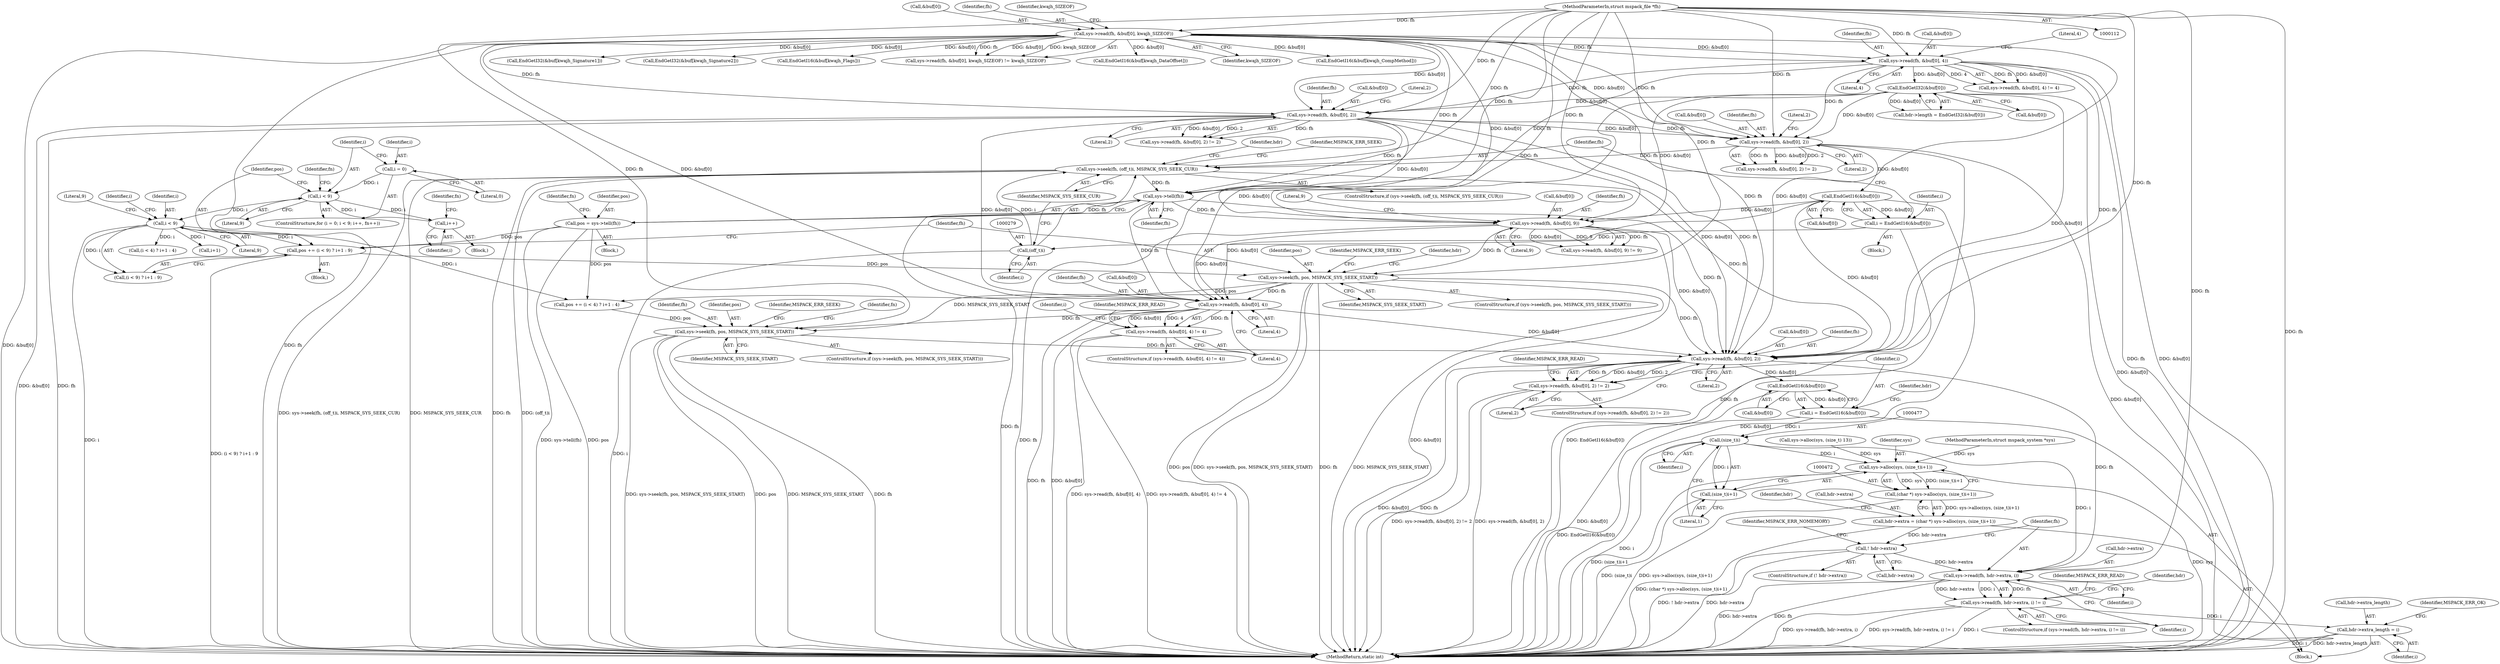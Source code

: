 digraph "1_libmspack_0b0ef9344255ff5acfac6b7af09198ac9c9756c8@pointer" {
"1000389" [label="(Call,sys->read(fh, &buf[0], 4))"];
"1000369" [label="(Call,sys->seek(fh, pos, MSPACK_SYS_SEEK_START))"];
"1000327" [label="(Call,sys->read(fh, &buf[0], 9))"];
"1000296" [label="(Call,sys->tell(fh))"];
"1000211" [label="(Call,sys->read(fh, &buf[0], 4))"];
"1000121" [label="(Call,sys->read(fh, &buf[0], kwajh_SIZEOF))"];
"1000114" [label="(MethodParameterIn,struct mspack_file *fh)"];
"1000239" [label="(Call,sys->read(fh, &buf[0], 2))"];
"1000225" [label="(Call,EndGetI32(&buf[0]))"];
"1000276" [label="(Call,sys->seek(fh, (off_t)i, MSPACK_SYS_SEEK_CUR))"];
"1000258" [label="(Call,sys->read(fh, &buf[0], 2))"];
"1000278" [label="(Call,(off_t)i)"];
"1000268" [label="(Call,i = EndGetI16(&buf[0]))"];
"1000270" [label="(Call,EndGetI16(&buf[0]))"];
"1000358" [label="(Call,pos += (i < 9) ? i+1 : 9)"];
"1000361" [label="(Call,i < 9)"];
"1000341" [label="(Call,i < 9)"];
"1000338" [label="(Call,i = 0)"];
"1000345" [label="(Call,i++)"];
"1000294" [label="(Call,pos = sys->tell(fh))"];
"1000388" [label="(Call,sys->read(fh, &buf[0], 4) != 4)"];
"1000431" [label="(Call,sys->seek(fh, pos, MSPACK_SYS_SEEK_START))"];
"1000450" [label="(Call,sys->read(fh, &buf[0], 2))"];
"1000449" [label="(Call,sys->read(fh, &buf[0], 2) != 2)"];
"1000462" [label="(Call,EndGetI16(&buf[0]))"];
"1000460" [label="(Call,i = EndGetI16(&buf[0]))"];
"1000476" [label="(Call,(size_t)i)"];
"1000473" [label="(Call,sys->alloc(sys, (size_t)i+1))"];
"1000471" [label="(Call,(char *) sys->alloc(sys, (size_t)i+1))"];
"1000467" [label="(Call,hdr->extra = (char *) sys->alloc(sys, (size_t)i+1))"];
"1000481" [label="(Call,! hdr->extra)"];
"1000489" [label="(Call,sys->read(fh, hdr->extra, i))"];
"1000488" [label="(Call,sys->read(fh, hdr->extra, i) != i)"];
"1000505" [label="(Call,hdr->extra_length = i)"];
"1000475" [label="(Call,(size_t)i+1)"];
"1000292" [label="(Block,)"];
"1000509" [label="(Identifier,i)"];
"1000326" [label="(Call,sys->read(fh, &buf[0], 9) != 9)"];
"1000467" [label="(Call,hdr->extra = (char *) sys->alloc(sys, (size_t)i+1))"];
"1000486" [label="(Identifier,MSPACK_ERR_NOMEMORY)"];
"1000128" [label="(Identifier,kwajh_SIZEOF)"];
"1000462" [label="(Call,EndGetI16(&buf[0]))"];
"1000258" [label="(Call,sys->read(fh, &buf[0], 2))"];
"1000362" [label="(Identifier,i)"];
"1000257" [label="(Call,sys->read(fh, &buf[0], 2) != 2)"];
"1000422" [label="(Call,(i < 4) ? i+1 : 4)"];
"1000212" [label="(Identifier,fh)"];
"1000137" [label="(Call,EndGetI32(&buf[kwajh_Signature1]))"];
"1000270" [label="(Call,EndGetI16(&buf[0]))"];
"1000487" [label="(ControlStructure,if (sys->read(fh, hdr->extra, i) != i))"];
"1000277" [label="(Identifier,fh)"];
"1000213" [label="(Call,&buf[0])"];
"1000505" [label="(Call,hdr->extra_length = i)"];
"1000210" [label="(Call,sys->read(fh, &buf[0], 4) != 4)"];
"1000468" [label="(Call,hdr->extra)"];
"1000271" [label="(Call,&buf[0])"];
"1000479" [label="(Literal,1)"];
"1000494" [label="(Identifier,i)"];
"1000390" [label="(Identifier,fh)"];
"1000346" [label="(Identifier,i)"];
"1000460" [label="(Call,i = EndGetI16(&buf[0]))"];
"1000211" [label="(Call,sys->read(fh, &buf[0], 4))"];
"1000146" [label="(Call,EndGetI32(&buf[kwajh_Signature2]))"];
"1000511" [label="(Identifier,MSPACK_ERR_OK)"];
"1000217" [label="(Literal,4)"];
"1000240" [label="(Identifier,fh)"];
"1000461" [label="(Identifier,i)"];
"1000344" [label="(Block,)"];
"1000265" [label="(Literal,2)"];
"1000275" [label="(ControlStructure,if (sys->seek(fh, (off_t)i, MSPACK_SYS_SEEK_CUR)))"];
"1000241" [label="(Call,&buf[0])"];
"1000463" [label="(Call,&buf[0])"];
"1000114" [label="(MethodParameterIn,struct mspack_file *fh)"];
"1000447" [label="(Block,)"];
"1000431" [label="(Call,sys->seek(fh, pos, MSPACK_SYS_SEEK_START))"];
"1000395" [label="(Literal,4)"];
"1000328" [label="(Identifier,fh)"];
"1000123" [label="(Call,&buf[0])"];
"1000456" [label="(Literal,2)"];
"1000512" [label="(MethodReturn,static int)"];
"1000287" [label="(Identifier,hdr)"];
"1000495" [label="(Identifier,i)"];
"1000401" [label="(Identifier,i)"];
"1000473" [label="(Call,sys->alloc(sys, (size_t)i+1))"];
"1000334" [label="(Literal,9)"];
"1000177" [label="(Call,EndGetI16(&buf[kwajh_Flags]))"];
"1000367" [label="(Literal,9)"];
"1000297" [label="(Identifier,fh)"];
"1000371" [label="(Identifier,pos)"];
"1000398" [label="(Identifier,MSPACK_ERR_READ)"];
"1000483" [label="(Identifier,hdr)"];
"1000340" [label="(Literal,0)"];
"1000120" [label="(Call,sys->read(fh, &buf[0], kwajh_SIZEOF) != kwajh_SIZEOF)"];
"1000432" [label="(Identifier,fh)"];
"1000457" [label="(Literal,2)"];
"1000264" [label="(Literal,2)"];
"1000488" [label="(Call,sys->read(fh, hdr->extra, i) != i)"];
"1000245" [label="(Literal,2)"];
"1000452" [label="(Call,&buf[0])"];
"1000341" [label="(Call,i < 9)"];
"1000489" [label="(Call,sys->read(fh, hdr->extra, i))"];
"1000433" [label="(Identifier,pos)"];
"1000168" [label="(Call,EndGetI16(&buf[kwajh_DataOffset]))"];
"1000451" [label="(Identifier,fh)"];
"1000365" [label="(Identifier,i)"];
"1000226" [label="(Call,&buf[0])"];
"1000343" [label="(Literal,9)"];
"1000260" [label="(Call,&buf[0])"];
"1000361" [label="(Call,i < 9)"];
"1000378" [label="(Identifier,hdr)"];
"1000296" [label="(Call,sys->tell(fh))"];
"1000436" [label="(Identifier,MSPACK_ERR_SEEK)"];
"1000348" [label="(Identifier,fn)"];
"1000387" [label="(ControlStructure,if (sys->read(fh, &buf[0], 4) != 4))"];
"1000482" [label="(Call,hdr->extra)"];
"1000497" [label="(Identifier,MSPACK_ERR_READ)"];
"1000370" [label="(Identifier,fh)"];
"1000490" [label="(Identifier,fh)"];
"1000345" [label="(Call,i++)"];
"1000475" [label="(Call,(size_t)i+1)"];
"1000122" [label="(Identifier,fh)"];
"1000491" [label="(Call,hdr->extra)"];
"1000281" [label="(Identifier,MSPACK_SYS_SEEK_CUR)"];
"1000294" [label="(Call,pos = sys->tell(fh))"];
"1000360" [label="(Call,(i < 9) ? i+1 : 9)"];
"1000372" [label="(Identifier,MSPACK_SYS_SEEK_START)"];
"1000448" [label="(ControlStructure,if (sys->read(fh, &buf[0], 2) != 2))"];
"1000303" [label="(Call,sys->alloc(sys, (size_t) 13))"];
"1000359" [label="(Identifier,pos)"];
"1000474" [label="(Identifier,sys)"];
"1000480" [label="(ControlStructure,if (! hdr->extra))"];
"1000337" [label="(ControlStructure,for (i = 0; i < 9; i++, fn++))"];
"1000449" [label="(Call,sys->read(fh, &buf[0], 2) != 2)"];
"1000300" [label="(Identifier,fn)"];
"1000127" [label="(Identifier,kwajh_SIZEOF)"];
"1000476" [label="(Call,(size_t)i)"];
"1000269" [label="(Identifier,i)"];
"1000329" [label="(Call,&buf[0])"];
"1000338" [label="(Call,i = 0)"];
"1000268" [label="(Call,i = EndGetI16(&buf[0]))"];
"1000358" [label="(Call,pos += (i < 9) ? i+1 : 9)"];
"1000283" [label="(Identifier,MSPACK_ERR_SEEK)"];
"1000368" [label="(ControlStructure,if (sys->seek(fh, pos, MSPACK_SYS_SEEK_START)))"];
"1000280" [label="(Identifier,i)"];
"1000420" [label="(Call,pos += (i < 4) ? i+1 : 4)"];
"1000276" [label="(Call,sys->seek(fh, (off_t)i, MSPACK_SYS_SEEK_CUR))"];
"1000259" [label="(Identifier,fh)"];
"1000389" [label="(Call,sys->read(fh, &buf[0], 4))"];
"1000121" [label="(Call,sys->read(fh, &buf[0], kwajh_SIZEOF))"];
"1000342" [label="(Identifier,i)"];
"1000324" [label="(Block,)"];
"1000369" [label="(Call,sys->seek(fh, pos, MSPACK_SYS_SEEK_START))"];
"1000364" [label="(Call,i+1)"];
"1000327" [label="(Call,sys->read(fh, &buf[0], 9))"];
"1000278" [label="(Call,(off_t)i)"];
"1000439" [label="(Identifier,fn)"];
"1000481" [label="(Call,! hdr->extra)"];
"1000388" [label="(Call,sys->read(fh, &buf[0], 4) != 4)"];
"1000374" [label="(Identifier,MSPACK_ERR_SEEK)"];
"1000221" [label="(Call,hdr->length = EndGetI32(&buf[0]))"];
"1000246" [label="(Literal,2)"];
"1000478" [label="(Identifier,i)"];
"1000225" [label="(Call,EndGetI32(&buf[0]))"];
"1000295" [label="(Identifier,pos)"];
"1000113" [label="(MethodParameterIn,struct mspack_system *sys)"];
"1000471" [label="(Call,(char *) sys->alloc(sys, (size_t)i+1))"];
"1000353" [label="(Identifier,fn)"];
"1000391" [label="(Call,&buf[0])"];
"1000501" [label="(Identifier,hdr)"];
"1000396" [label="(Literal,4)"];
"1000159" [label="(Call,EndGetI16(&buf[kwajh_CompMethod]))"];
"1000506" [label="(Call,hdr->extra_length)"];
"1000255" [label="(Block,)"];
"1000238" [label="(Call,sys->read(fh, &buf[0], 2) != 2)"];
"1000434" [label="(Identifier,MSPACK_SYS_SEEK_START)"];
"1000450" [label="(Call,sys->read(fh, &buf[0], 2))"];
"1000430" [label="(ControlStructure,if (sys->seek(fh, pos, MSPACK_SYS_SEEK_START)))"];
"1000469" [label="(Identifier,hdr)"];
"1000333" [label="(Literal,9)"];
"1000218" [label="(Literal,4)"];
"1000339" [label="(Identifier,i)"];
"1000459" [label="(Identifier,MSPACK_ERR_READ)"];
"1000363" [label="(Literal,9)"];
"1000239" [label="(Call,sys->read(fh, &buf[0], 2))"];
"1000389" -> "1000388"  [label="AST: "];
"1000389" -> "1000395"  [label="CFG: "];
"1000390" -> "1000389"  [label="AST: "];
"1000391" -> "1000389"  [label="AST: "];
"1000395" -> "1000389"  [label="AST: "];
"1000396" -> "1000389"  [label="CFG: "];
"1000389" -> "1000512"  [label="DDG: fh"];
"1000389" -> "1000512"  [label="DDG: &buf[0]"];
"1000389" -> "1000388"  [label="DDG: fh"];
"1000389" -> "1000388"  [label="DDG: &buf[0]"];
"1000389" -> "1000388"  [label="DDG: 4"];
"1000369" -> "1000389"  [label="DDG: fh"];
"1000296" -> "1000389"  [label="DDG: fh"];
"1000114" -> "1000389"  [label="DDG: fh"];
"1000225" -> "1000389"  [label="DDG: &buf[0]"];
"1000121" -> "1000389"  [label="DDG: &buf[0]"];
"1000327" -> "1000389"  [label="DDG: &buf[0]"];
"1000239" -> "1000389"  [label="DDG: &buf[0]"];
"1000270" -> "1000389"  [label="DDG: &buf[0]"];
"1000389" -> "1000431"  [label="DDG: fh"];
"1000389" -> "1000450"  [label="DDG: &buf[0]"];
"1000369" -> "1000368"  [label="AST: "];
"1000369" -> "1000372"  [label="CFG: "];
"1000370" -> "1000369"  [label="AST: "];
"1000371" -> "1000369"  [label="AST: "];
"1000372" -> "1000369"  [label="AST: "];
"1000374" -> "1000369"  [label="CFG: "];
"1000378" -> "1000369"  [label="CFG: "];
"1000369" -> "1000512"  [label="DDG: sys->seek(fh, pos, MSPACK_SYS_SEEK_START)"];
"1000369" -> "1000512"  [label="DDG: fh"];
"1000369" -> "1000512"  [label="DDG: MSPACK_SYS_SEEK_START"];
"1000369" -> "1000512"  [label="DDG: pos"];
"1000327" -> "1000369"  [label="DDG: fh"];
"1000114" -> "1000369"  [label="DDG: fh"];
"1000358" -> "1000369"  [label="DDG: pos"];
"1000369" -> "1000420"  [label="DDG: pos"];
"1000369" -> "1000431"  [label="DDG: MSPACK_SYS_SEEK_START"];
"1000369" -> "1000450"  [label="DDG: fh"];
"1000327" -> "1000326"  [label="AST: "];
"1000327" -> "1000333"  [label="CFG: "];
"1000328" -> "1000327"  [label="AST: "];
"1000329" -> "1000327"  [label="AST: "];
"1000333" -> "1000327"  [label="AST: "];
"1000334" -> "1000327"  [label="CFG: "];
"1000327" -> "1000512"  [label="DDG: fh"];
"1000327" -> "1000512"  [label="DDG: &buf[0]"];
"1000327" -> "1000326"  [label="DDG: fh"];
"1000327" -> "1000326"  [label="DDG: &buf[0]"];
"1000327" -> "1000326"  [label="DDG: 9"];
"1000296" -> "1000327"  [label="DDG: fh"];
"1000114" -> "1000327"  [label="DDG: fh"];
"1000225" -> "1000327"  [label="DDG: &buf[0]"];
"1000121" -> "1000327"  [label="DDG: &buf[0]"];
"1000239" -> "1000327"  [label="DDG: &buf[0]"];
"1000270" -> "1000327"  [label="DDG: &buf[0]"];
"1000327" -> "1000450"  [label="DDG: &buf[0]"];
"1000296" -> "1000294"  [label="AST: "];
"1000296" -> "1000297"  [label="CFG: "];
"1000297" -> "1000296"  [label="AST: "];
"1000294" -> "1000296"  [label="CFG: "];
"1000296" -> "1000512"  [label="DDG: fh"];
"1000296" -> "1000294"  [label="DDG: fh"];
"1000211" -> "1000296"  [label="DDG: fh"];
"1000239" -> "1000296"  [label="DDG: fh"];
"1000276" -> "1000296"  [label="DDG: fh"];
"1000121" -> "1000296"  [label="DDG: fh"];
"1000114" -> "1000296"  [label="DDG: fh"];
"1000296" -> "1000450"  [label="DDG: fh"];
"1000211" -> "1000210"  [label="AST: "];
"1000211" -> "1000217"  [label="CFG: "];
"1000212" -> "1000211"  [label="AST: "];
"1000213" -> "1000211"  [label="AST: "];
"1000217" -> "1000211"  [label="AST: "];
"1000218" -> "1000211"  [label="CFG: "];
"1000211" -> "1000512"  [label="DDG: fh"];
"1000211" -> "1000512"  [label="DDG: &buf[0]"];
"1000211" -> "1000210"  [label="DDG: fh"];
"1000211" -> "1000210"  [label="DDG: &buf[0]"];
"1000211" -> "1000210"  [label="DDG: 4"];
"1000121" -> "1000211"  [label="DDG: fh"];
"1000121" -> "1000211"  [label="DDG: &buf[0]"];
"1000114" -> "1000211"  [label="DDG: fh"];
"1000211" -> "1000225"  [label="DDG: &buf[0]"];
"1000211" -> "1000239"  [label="DDG: fh"];
"1000211" -> "1000258"  [label="DDG: fh"];
"1000211" -> "1000450"  [label="DDG: fh"];
"1000121" -> "1000120"  [label="AST: "];
"1000121" -> "1000127"  [label="CFG: "];
"1000122" -> "1000121"  [label="AST: "];
"1000123" -> "1000121"  [label="AST: "];
"1000127" -> "1000121"  [label="AST: "];
"1000128" -> "1000121"  [label="CFG: "];
"1000121" -> "1000512"  [label="DDG: &buf[0]"];
"1000121" -> "1000512"  [label="DDG: fh"];
"1000121" -> "1000120"  [label="DDG: fh"];
"1000121" -> "1000120"  [label="DDG: &buf[0]"];
"1000121" -> "1000120"  [label="DDG: kwajh_SIZEOF"];
"1000114" -> "1000121"  [label="DDG: fh"];
"1000121" -> "1000137"  [label="DDG: &buf[0]"];
"1000121" -> "1000146"  [label="DDG: &buf[0]"];
"1000121" -> "1000159"  [label="DDG: &buf[0]"];
"1000121" -> "1000168"  [label="DDG: &buf[0]"];
"1000121" -> "1000177"  [label="DDG: &buf[0]"];
"1000121" -> "1000239"  [label="DDG: fh"];
"1000121" -> "1000239"  [label="DDG: &buf[0]"];
"1000121" -> "1000258"  [label="DDG: fh"];
"1000121" -> "1000258"  [label="DDG: &buf[0]"];
"1000121" -> "1000450"  [label="DDG: fh"];
"1000121" -> "1000450"  [label="DDG: &buf[0]"];
"1000114" -> "1000112"  [label="AST: "];
"1000114" -> "1000512"  [label="DDG: fh"];
"1000114" -> "1000239"  [label="DDG: fh"];
"1000114" -> "1000258"  [label="DDG: fh"];
"1000114" -> "1000276"  [label="DDG: fh"];
"1000114" -> "1000431"  [label="DDG: fh"];
"1000114" -> "1000450"  [label="DDG: fh"];
"1000114" -> "1000489"  [label="DDG: fh"];
"1000239" -> "1000238"  [label="AST: "];
"1000239" -> "1000245"  [label="CFG: "];
"1000240" -> "1000239"  [label="AST: "];
"1000241" -> "1000239"  [label="AST: "];
"1000245" -> "1000239"  [label="AST: "];
"1000246" -> "1000239"  [label="CFG: "];
"1000239" -> "1000512"  [label="DDG: fh"];
"1000239" -> "1000512"  [label="DDG: &buf[0]"];
"1000239" -> "1000238"  [label="DDG: fh"];
"1000239" -> "1000238"  [label="DDG: &buf[0]"];
"1000239" -> "1000238"  [label="DDG: 2"];
"1000225" -> "1000239"  [label="DDG: &buf[0]"];
"1000239" -> "1000258"  [label="DDG: fh"];
"1000239" -> "1000258"  [label="DDG: &buf[0]"];
"1000239" -> "1000450"  [label="DDG: fh"];
"1000239" -> "1000450"  [label="DDG: &buf[0]"];
"1000225" -> "1000221"  [label="AST: "];
"1000225" -> "1000226"  [label="CFG: "];
"1000226" -> "1000225"  [label="AST: "];
"1000221" -> "1000225"  [label="CFG: "];
"1000225" -> "1000512"  [label="DDG: &buf[0]"];
"1000225" -> "1000221"  [label="DDG: &buf[0]"];
"1000225" -> "1000258"  [label="DDG: &buf[0]"];
"1000225" -> "1000450"  [label="DDG: &buf[0]"];
"1000276" -> "1000275"  [label="AST: "];
"1000276" -> "1000281"  [label="CFG: "];
"1000277" -> "1000276"  [label="AST: "];
"1000278" -> "1000276"  [label="AST: "];
"1000281" -> "1000276"  [label="AST: "];
"1000283" -> "1000276"  [label="CFG: "];
"1000287" -> "1000276"  [label="CFG: "];
"1000276" -> "1000512"  [label="DDG: (off_t)i"];
"1000276" -> "1000512"  [label="DDG: sys->seek(fh, (off_t)i, MSPACK_SYS_SEEK_CUR)"];
"1000276" -> "1000512"  [label="DDG: MSPACK_SYS_SEEK_CUR"];
"1000276" -> "1000512"  [label="DDG: fh"];
"1000258" -> "1000276"  [label="DDG: fh"];
"1000278" -> "1000276"  [label="DDG: i"];
"1000276" -> "1000450"  [label="DDG: fh"];
"1000258" -> "1000257"  [label="AST: "];
"1000258" -> "1000264"  [label="CFG: "];
"1000259" -> "1000258"  [label="AST: "];
"1000260" -> "1000258"  [label="AST: "];
"1000264" -> "1000258"  [label="AST: "];
"1000265" -> "1000258"  [label="CFG: "];
"1000258" -> "1000512"  [label="DDG: fh"];
"1000258" -> "1000512"  [label="DDG: &buf[0]"];
"1000258" -> "1000257"  [label="DDG: fh"];
"1000258" -> "1000257"  [label="DDG: &buf[0]"];
"1000258" -> "1000257"  [label="DDG: 2"];
"1000258" -> "1000270"  [label="DDG: &buf[0]"];
"1000278" -> "1000280"  [label="CFG: "];
"1000279" -> "1000278"  [label="AST: "];
"1000280" -> "1000278"  [label="AST: "];
"1000281" -> "1000278"  [label="CFG: "];
"1000278" -> "1000512"  [label="DDG: i"];
"1000268" -> "1000278"  [label="DDG: i"];
"1000268" -> "1000255"  [label="AST: "];
"1000268" -> "1000270"  [label="CFG: "];
"1000269" -> "1000268"  [label="AST: "];
"1000270" -> "1000268"  [label="AST: "];
"1000277" -> "1000268"  [label="CFG: "];
"1000268" -> "1000512"  [label="DDG: EndGetI16(&buf[0])"];
"1000270" -> "1000268"  [label="DDG: &buf[0]"];
"1000270" -> "1000271"  [label="CFG: "];
"1000271" -> "1000270"  [label="AST: "];
"1000270" -> "1000512"  [label="DDG: &buf[0]"];
"1000270" -> "1000450"  [label="DDG: &buf[0]"];
"1000358" -> "1000324"  [label="AST: "];
"1000358" -> "1000360"  [label="CFG: "];
"1000359" -> "1000358"  [label="AST: "];
"1000360" -> "1000358"  [label="AST: "];
"1000370" -> "1000358"  [label="CFG: "];
"1000358" -> "1000512"  [label="DDG: (i < 9) ? i+1 : 9"];
"1000361" -> "1000358"  [label="DDG: i"];
"1000294" -> "1000358"  [label="DDG: pos"];
"1000361" -> "1000360"  [label="AST: "];
"1000361" -> "1000363"  [label="CFG: "];
"1000362" -> "1000361"  [label="AST: "];
"1000363" -> "1000361"  [label="AST: "];
"1000365" -> "1000361"  [label="CFG: "];
"1000367" -> "1000361"  [label="CFG: "];
"1000361" -> "1000512"  [label="DDG: i"];
"1000341" -> "1000361"  [label="DDG: i"];
"1000361" -> "1000360"  [label="DDG: i"];
"1000361" -> "1000364"  [label="DDG: i"];
"1000361" -> "1000420"  [label="DDG: i"];
"1000361" -> "1000422"  [label="DDG: i"];
"1000341" -> "1000337"  [label="AST: "];
"1000341" -> "1000343"  [label="CFG: "];
"1000342" -> "1000341"  [label="AST: "];
"1000343" -> "1000341"  [label="AST: "];
"1000353" -> "1000341"  [label="CFG: "];
"1000359" -> "1000341"  [label="CFG: "];
"1000338" -> "1000341"  [label="DDG: i"];
"1000345" -> "1000341"  [label="DDG: i"];
"1000341" -> "1000345"  [label="DDG: i"];
"1000338" -> "1000337"  [label="AST: "];
"1000338" -> "1000340"  [label="CFG: "];
"1000339" -> "1000338"  [label="AST: "];
"1000340" -> "1000338"  [label="AST: "];
"1000342" -> "1000338"  [label="CFG: "];
"1000345" -> "1000344"  [label="AST: "];
"1000345" -> "1000346"  [label="CFG: "];
"1000346" -> "1000345"  [label="AST: "];
"1000348" -> "1000345"  [label="CFG: "];
"1000294" -> "1000292"  [label="AST: "];
"1000295" -> "1000294"  [label="AST: "];
"1000300" -> "1000294"  [label="CFG: "];
"1000294" -> "1000512"  [label="DDG: sys->tell(fh)"];
"1000294" -> "1000512"  [label="DDG: pos"];
"1000294" -> "1000420"  [label="DDG: pos"];
"1000388" -> "1000387"  [label="AST: "];
"1000388" -> "1000396"  [label="CFG: "];
"1000396" -> "1000388"  [label="AST: "];
"1000398" -> "1000388"  [label="CFG: "];
"1000401" -> "1000388"  [label="CFG: "];
"1000388" -> "1000512"  [label="DDG: sys->read(fh, &buf[0], 4)"];
"1000388" -> "1000512"  [label="DDG: sys->read(fh, &buf[0], 4) != 4"];
"1000431" -> "1000430"  [label="AST: "];
"1000431" -> "1000434"  [label="CFG: "];
"1000432" -> "1000431"  [label="AST: "];
"1000433" -> "1000431"  [label="AST: "];
"1000434" -> "1000431"  [label="AST: "];
"1000436" -> "1000431"  [label="CFG: "];
"1000439" -> "1000431"  [label="CFG: "];
"1000431" -> "1000512"  [label="DDG: MSPACK_SYS_SEEK_START"];
"1000431" -> "1000512"  [label="DDG: fh"];
"1000431" -> "1000512"  [label="DDG: sys->seek(fh, pos, MSPACK_SYS_SEEK_START)"];
"1000431" -> "1000512"  [label="DDG: pos"];
"1000420" -> "1000431"  [label="DDG: pos"];
"1000431" -> "1000450"  [label="DDG: fh"];
"1000450" -> "1000449"  [label="AST: "];
"1000450" -> "1000456"  [label="CFG: "];
"1000451" -> "1000450"  [label="AST: "];
"1000452" -> "1000450"  [label="AST: "];
"1000456" -> "1000450"  [label="AST: "];
"1000457" -> "1000450"  [label="CFG: "];
"1000450" -> "1000512"  [label="DDG: &buf[0]"];
"1000450" -> "1000512"  [label="DDG: fh"];
"1000450" -> "1000449"  [label="DDG: fh"];
"1000450" -> "1000449"  [label="DDG: &buf[0]"];
"1000450" -> "1000449"  [label="DDG: 2"];
"1000450" -> "1000462"  [label="DDG: &buf[0]"];
"1000450" -> "1000489"  [label="DDG: fh"];
"1000449" -> "1000448"  [label="AST: "];
"1000449" -> "1000457"  [label="CFG: "];
"1000457" -> "1000449"  [label="AST: "];
"1000459" -> "1000449"  [label="CFG: "];
"1000461" -> "1000449"  [label="CFG: "];
"1000449" -> "1000512"  [label="DDG: sys->read(fh, &buf[0], 2)"];
"1000449" -> "1000512"  [label="DDG: sys->read(fh, &buf[0], 2) != 2"];
"1000462" -> "1000460"  [label="AST: "];
"1000462" -> "1000463"  [label="CFG: "];
"1000463" -> "1000462"  [label="AST: "];
"1000460" -> "1000462"  [label="CFG: "];
"1000462" -> "1000512"  [label="DDG: &buf[0]"];
"1000462" -> "1000460"  [label="DDG: &buf[0]"];
"1000460" -> "1000447"  [label="AST: "];
"1000461" -> "1000460"  [label="AST: "];
"1000469" -> "1000460"  [label="CFG: "];
"1000460" -> "1000512"  [label="DDG: EndGetI16(&buf[0])"];
"1000460" -> "1000476"  [label="DDG: i"];
"1000476" -> "1000475"  [label="AST: "];
"1000476" -> "1000478"  [label="CFG: "];
"1000477" -> "1000476"  [label="AST: "];
"1000478" -> "1000476"  [label="AST: "];
"1000479" -> "1000476"  [label="CFG: "];
"1000476" -> "1000512"  [label="DDG: i"];
"1000476" -> "1000473"  [label="DDG: i"];
"1000476" -> "1000475"  [label="DDG: i"];
"1000476" -> "1000489"  [label="DDG: i"];
"1000473" -> "1000471"  [label="AST: "];
"1000473" -> "1000475"  [label="CFG: "];
"1000474" -> "1000473"  [label="AST: "];
"1000475" -> "1000473"  [label="AST: "];
"1000471" -> "1000473"  [label="CFG: "];
"1000473" -> "1000512"  [label="DDG: sys"];
"1000473" -> "1000512"  [label="DDG: (size_t)i+1"];
"1000473" -> "1000471"  [label="DDG: sys"];
"1000473" -> "1000471"  [label="DDG: (size_t)i+1"];
"1000303" -> "1000473"  [label="DDG: sys"];
"1000113" -> "1000473"  [label="DDG: sys"];
"1000471" -> "1000467"  [label="AST: "];
"1000472" -> "1000471"  [label="AST: "];
"1000467" -> "1000471"  [label="CFG: "];
"1000471" -> "1000512"  [label="DDG: sys->alloc(sys, (size_t)i+1)"];
"1000471" -> "1000467"  [label="DDG: sys->alloc(sys, (size_t)i+1)"];
"1000467" -> "1000447"  [label="AST: "];
"1000468" -> "1000467"  [label="AST: "];
"1000483" -> "1000467"  [label="CFG: "];
"1000467" -> "1000512"  [label="DDG: (char *) sys->alloc(sys, (size_t)i+1)"];
"1000467" -> "1000481"  [label="DDG: hdr->extra"];
"1000481" -> "1000480"  [label="AST: "];
"1000481" -> "1000482"  [label="CFG: "];
"1000482" -> "1000481"  [label="AST: "];
"1000486" -> "1000481"  [label="CFG: "];
"1000490" -> "1000481"  [label="CFG: "];
"1000481" -> "1000512"  [label="DDG: ! hdr->extra"];
"1000481" -> "1000512"  [label="DDG: hdr->extra"];
"1000481" -> "1000489"  [label="DDG: hdr->extra"];
"1000489" -> "1000488"  [label="AST: "];
"1000489" -> "1000494"  [label="CFG: "];
"1000490" -> "1000489"  [label="AST: "];
"1000491" -> "1000489"  [label="AST: "];
"1000494" -> "1000489"  [label="AST: "];
"1000495" -> "1000489"  [label="CFG: "];
"1000489" -> "1000512"  [label="DDG: hdr->extra"];
"1000489" -> "1000512"  [label="DDG: fh"];
"1000489" -> "1000488"  [label="DDG: fh"];
"1000489" -> "1000488"  [label="DDG: hdr->extra"];
"1000489" -> "1000488"  [label="DDG: i"];
"1000488" -> "1000487"  [label="AST: "];
"1000488" -> "1000495"  [label="CFG: "];
"1000495" -> "1000488"  [label="AST: "];
"1000497" -> "1000488"  [label="CFG: "];
"1000501" -> "1000488"  [label="CFG: "];
"1000488" -> "1000512"  [label="DDG: sys->read(fh, hdr->extra, i)"];
"1000488" -> "1000512"  [label="DDG: sys->read(fh, hdr->extra, i) != i"];
"1000488" -> "1000512"  [label="DDG: i"];
"1000488" -> "1000505"  [label="DDG: i"];
"1000505" -> "1000447"  [label="AST: "];
"1000505" -> "1000509"  [label="CFG: "];
"1000506" -> "1000505"  [label="AST: "];
"1000509" -> "1000505"  [label="AST: "];
"1000511" -> "1000505"  [label="CFG: "];
"1000505" -> "1000512"  [label="DDG: i"];
"1000505" -> "1000512"  [label="DDG: hdr->extra_length"];
"1000475" -> "1000479"  [label="CFG: "];
"1000479" -> "1000475"  [label="AST: "];
"1000475" -> "1000512"  [label="DDG: (size_t)i"];
}
